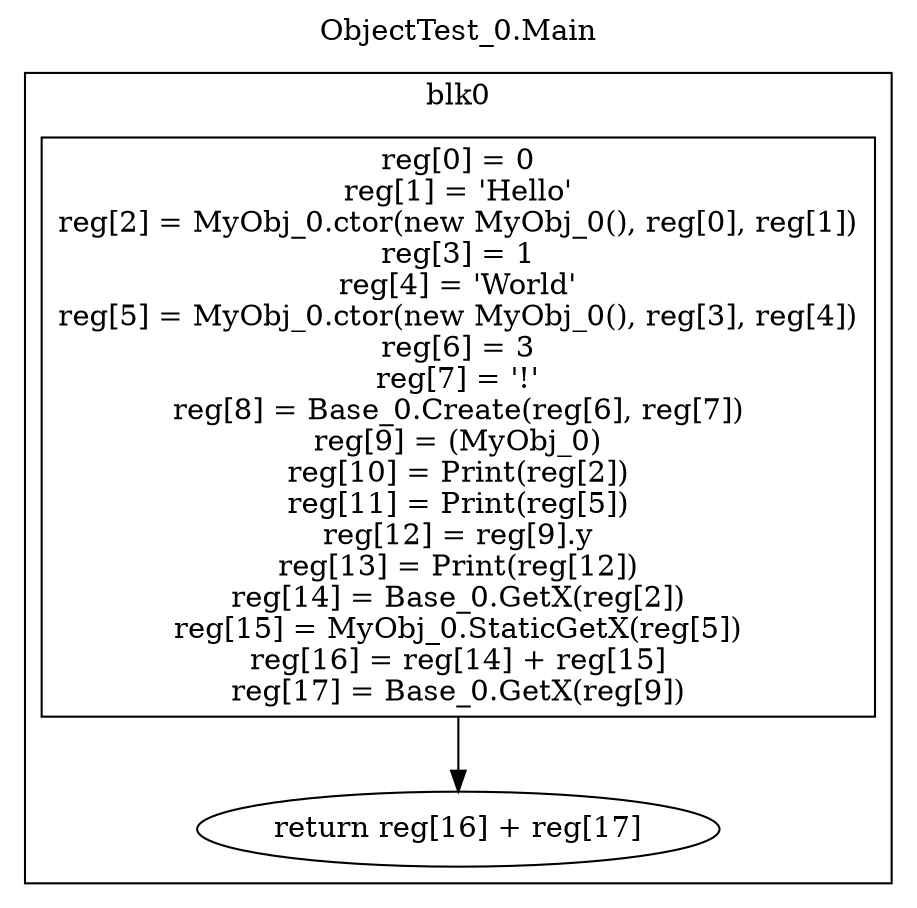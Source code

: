 digraph {
  rankdir=TB;
  b0_l0 -> b0_ret
  b0_l0 [label="reg[0] = 0\nreg[1] = 'Hello'\nreg[2] = MyObj_0.ctor(new MyObj_0(), reg[0], reg[1])\nreg[3] = 1\nreg[4] = 'World'\nreg[5] = MyObj_0.ctor(new MyObj_0(), reg[3], reg[4])\nreg[6] = 3\nreg[7] = '!'\nreg[8] = Base_0.Create(reg[6], reg[7])\nreg[9] = (MyObj_0)\nreg[10] = Print(reg[2])\nreg[11] = Print(reg[5])\nreg[12] = reg[9].y\nreg[13] = Print(reg[12])\nreg[14] = Base_0.GetX(reg[2])\nreg[15] = MyObj_0.StaticGetX(reg[5])\nreg[16] = reg[14] + reg[15]\nreg[17] = Base_0.GetX(reg[9])\n", shape=box]
  b0_ret [label="return reg[16] + reg[17]"]
  subgraph cluster_b0 {
    label = "blk0";
    b0_l0;
    b0_ret;
  }
  labelloc="t"
  label="ObjectTest_0.Main"
}